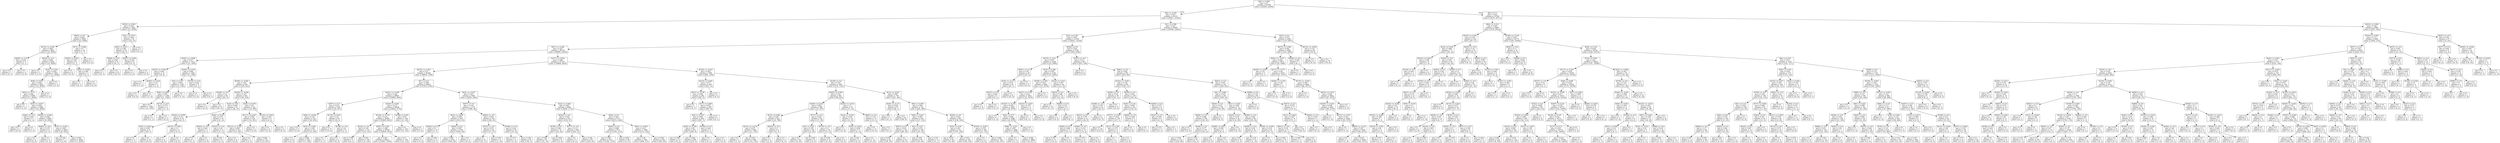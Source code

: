 digraph Tree {
node [shape=box] ;
0 [label="X[6] <= 0.099\ngini = 0.5\nsamples = 84796\nvalue = [42502, 42294]"] ;
1 [label="X[4] <= -0.194\ngini = 0.457\nsamples = 61010\nvalue = [39427, 21583]"] ;
0 -> 1 [labeldistance=2.5, labelangle=45, headlabel="True"] ;
2 [label="X[343] <= 0.003\ngini = 0.019\nsamples = 5005\nvalue = [47, 4958]"] ;
1 -> 2 ;
3 [label="X[955] <= 0.0\ngini = 0.009\nsamples = 4969\nvalue = [23, 4946]"] ;
2 -> 3 ;
4 [label="X[155] <= -0.097\ngini = 0.006\nsamples = 4955\nvalue = [16, 4939]"] ;
3 -> 4 ;
5 [label="X[665] <= -0.0\ngini = 0.444\nsamples = 3\nvalue = [2, 1]"] ;
4 -> 5 ;
6 [label="gini = 0.0\nsamples = 1\nvalue = [0, 1]"] ;
5 -> 6 ;
7 [label="gini = 0.0\nsamples = 2\nvalue = [2, 0]"] ;
5 -> 7 ;
8 [label="X[656] <= -0.0\ngini = 0.006\nsamples = 4952\nvalue = [14, 4938]"] ;
4 -> 8 ;
9 [label="gini = 0.0\nsamples = 1\nvalue = [1, 0]"] ;
8 -> 9 ;
10 [label="X[16] <= 0.532\ngini = 0.005\nsamples = 4951\nvalue = [13, 4938]"] ;
8 -> 10 ;
11 [label="X[49] <= 0.076\ngini = 0.005\nsamples = 4950\nvalue = [12, 4938]"] ;
10 -> 11 ;
12 [label="X[24] <= -0.171\ngini = 0.004\nsamples = 4949\nvalue = [11, 4938]"] ;
11 -> 12 ;
13 [label="gini = 0.0\nsamples = 1\nvalue = [1, 0]"] ;
12 -> 13 ;
14 [label="X[52] <= -0.647\ngini = 0.004\nsamples = 4948\nvalue = [10, 4938]"] ;
12 -> 14 ;
15 [label="X[461] <= 0.0\ngini = 0.444\nsamples = 3\nvalue = [1, 2]"] ;
14 -> 15 ;
16 [label="gini = 0.0\nsamples = 2\nvalue = [0, 2]"] ;
15 -> 16 ;
17 [label="gini = 0.0\nsamples = 1\nvalue = [1, 0]"] ;
15 -> 17 ;
18 [label="X[208] <= -0.046\ngini = 0.004\nsamples = 4945\nvalue = [9, 4936]"] ;
14 -> 18 ;
19 [label="X[662] <= -0.0\ngini = 0.278\nsamples = 6\nvalue = [1, 5]"] ;
18 -> 19 ;
20 [label="gini = 0.0\nsamples = 4\nvalue = [0, 4]"] ;
19 -> 20 ;
21 [label="gini = 0.5\nsamples = 2\nvalue = [1, 1]"] ;
19 -> 21 ;
22 [label="X[31] <= -0.052\ngini = 0.003\nsamples = 4939\nvalue = [8, 4931]"] ;
18 -> 22 ;
23 [label="gini = 0.245\nsamples = 7\nvalue = [1, 6]"] ;
22 -> 23 ;
24 [label="gini = 0.003\nsamples = 4932\nvalue = [7, 4925]"] ;
22 -> 24 ;
25 [label="gini = 0.0\nsamples = 1\nvalue = [1, 0]"] ;
11 -> 25 ;
26 [label="gini = 0.0\nsamples = 1\nvalue = [1, 0]"] ;
10 -> 26 ;
27 [label="X[73] <= -0.008\ngini = 0.5\nsamples = 14\nvalue = [7, 7]"] ;
3 -> 27 ;
28 [label="X[303] <= 0.003\ngini = 0.346\nsamples = 9\nvalue = [2, 7]"] ;
27 -> 28 ;
29 [label="gini = 0.0\nsamples = 6\nvalue = [0, 6]"] ;
28 -> 29 ;
30 [label="X[26] <= -0.004\ngini = 0.444\nsamples = 3\nvalue = [2, 1]"] ;
28 -> 30 ;
31 [label="gini = 0.0\nsamples = 1\nvalue = [0, 1]"] ;
30 -> 31 ;
32 [label="gini = 0.0\nsamples = 2\nvalue = [2, 0]"] ;
30 -> 32 ;
33 [label="gini = 0.0\nsamples = 5\nvalue = [5, 0]"] ;
27 -> 33 ;
34 [label="X[31] <= 0.015\ngini = 0.444\nsamples = 36\nvalue = [24, 12]"] ;
2 -> 34 ;
35 [label="X[45] <= 0.011\ngini = 0.285\nsamples = 29\nvalue = [24, 5]"] ;
34 -> 35 ;
36 [label="X[980] <= -0.0\ngini = 0.083\nsamples = 23\nvalue = [22, 1]"] ;
35 -> 36 ;
37 [label="gini = 0.0\nsamples = 1\nvalue = [0, 1]"] ;
36 -> 37 ;
38 [label="gini = 0.0\nsamples = 22\nvalue = [22, 0]"] ;
36 -> 38 ;
39 [label="X[287] <= 0.004\ngini = 0.444\nsamples = 6\nvalue = [2, 4]"] ;
35 -> 39 ;
40 [label="gini = 0.0\nsamples = 2\nvalue = [2, 0]"] ;
39 -> 40 ;
41 [label="gini = 0.0\nsamples = 4\nvalue = [0, 4]"] ;
39 -> 41 ;
42 [label="gini = 0.0\nsamples = 7\nvalue = [0, 7]"] ;
34 -> 42 ;
43 [label="X[1] <= 0.506\ngini = 0.417\nsamples = 56005\nvalue = [39380, 16625]"] ;
1 -> 43 ;
44 [label="X[12] <= 0.321\ngini = 0.363\nsamples = 51439\nvalue = [39201, 12238]"] ;
43 -> 44 ;
45 [label="X[27] <= -0.348\ngini = 0.327\nsamples = 48730\nvalue = [38696, 10034]"] ;
44 -> 45 ;
46 [label="X[381] <= -0.008\ngini = 0.017\nsamples = 1412\nvalue = [12, 1400]"] ;
45 -> 46 ;
47 [label="X[435] <= -0.004\ngini = 0.444\nsamples = 12\nvalue = [8, 4]"] ;
46 -> 47 ;
48 [label="gini = 0.0\nsamples = 7\nvalue = [7, 0]"] ;
47 -> 48 ;
49 [label="X[293] <= 0.018\ngini = 0.32\nsamples = 5\nvalue = [1, 4]"] ;
47 -> 49 ;
50 [label="gini = 0.0\nsamples = 4\nvalue = [0, 4]"] ;
49 -> 50 ;
51 [label="gini = 0.0\nsamples = 1\nvalue = [1, 0]"] ;
49 -> 51 ;
52 [label="X[293] <= 0.018\ngini = 0.006\nsamples = 1400\nvalue = [4, 1396]"] ;
46 -> 52 ;
53 [label="X[3] <= 0.357\ngini = 0.003\nsamples = 1397\nvalue = [2, 1395]"] ;
52 -> 53 ;
54 [label="X[96] <= 0.904\ngini = 0.001\nsamples = 1396\nvalue = [1, 1395]"] ;
53 -> 54 ;
55 [label="gini = 0.0\nsamples = 1392\nvalue = [0, 1392]"] ;
54 -> 55 ;
56 [label="X[714] <= 0.0\ngini = 0.375\nsamples = 4\nvalue = [1, 3]"] ;
54 -> 56 ;
57 [label="gini = 0.5\nsamples = 2\nvalue = [1, 1]"] ;
56 -> 57 ;
58 [label="gini = 0.0\nsamples = 2\nvalue = [0, 2]"] ;
56 -> 58 ;
59 [label="gini = 0.0\nsamples = 1\nvalue = [1, 0]"] ;
53 -> 59 ;
60 [label="X[736] <= -0.0\ngini = 0.444\nsamples = 3\nvalue = [2, 1]"] ;
52 -> 60 ;
61 [label="gini = 0.0\nsamples = 2\nvalue = [2, 0]"] ;
60 -> 61 ;
62 [label="gini = 0.0\nsamples = 1\nvalue = [0, 1]"] ;
60 -> 62 ;
63 [label="X[157] <= 0.004\ngini = 0.298\nsamples = 47318\nvalue = [38684, 8634]"] ;
45 -> 63 ;
64 [label="X[270] <= -0.001\ngini = 0.27\nsamples = 45326\nvalue = [38018, 7308]"] ;
63 -> 64 ;
65 [label="X[369] <= -0.004\ngini = 0.28\nsamples = 629\nvalue = [106, 523]"] ;
64 -> 65 ;
66 [label="X[448] <= -0.0\ngini = 0.14\nsamples = 66\nvalue = [61, 5]"] ;
65 -> 66 ;
67 [label="gini = 0.0\nsamples = 5\nvalue = [0, 5]"] ;
66 -> 67 ;
68 [label="gini = 0.0\nsamples = 61\nvalue = [61, 0]"] ;
66 -> 68 ;
69 [label="X[209] <= -0.028\ngini = 0.147\nsamples = 563\nvalue = [45, 518]"] ;
65 -> 69 ;
70 [label="X[33] <= 0.03\ngini = 0.464\nsamples = 41\nvalue = [26, 15]"] ;
69 -> 70 ;
71 [label="X[330] <= 0.009\ngini = 0.211\nsamples = 25\nvalue = [22, 3]"] ;
70 -> 71 ;
72 [label="X[35] <= 0.034\ngini = 0.091\nsamples = 21\nvalue = [20, 1]"] ;
71 -> 72 ;
73 [label="gini = 0.5\nsamples = 2\nvalue = [1, 1]"] ;
72 -> 73 ;
74 [label="gini = 0.0\nsamples = 19\nvalue = [19, 0]"] ;
72 -> 74 ;
75 [label="X[510] <= 0.001\ngini = 0.5\nsamples = 4\nvalue = [2, 2]"] ;
71 -> 75 ;
76 [label="gini = 0.0\nsamples = 2\nvalue = [2, 0]"] ;
75 -> 76 ;
77 [label="gini = 0.0\nsamples = 2\nvalue = [0, 2]"] ;
75 -> 77 ;
78 [label="X[45] <= 0.011\ngini = 0.375\nsamples = 16\nvalue = [4, 12]"] ;
70 -> 78 ;
79 [label="X[563] <= -0.0\ngini = 0.444\nsamples = 3\nvalue = [2, 1]"] ;
78 -> 79 ;
80 [label="gini = 0.0\nsamples = 1\nvalue = [0, 1]"] ;
79 -> 80 ;
81 [label="gini = 0.0\nsamples = 2\nvalue = [2, 0]"] ;
79 -> 81 ;
82 [label="X[535] <= -0.0\ngini = 0.26\nsamples = 13\nvalue = [2, 11]"] ;
78 -> 82 ;
83 [label="gini = 0.48\nsamples = 5\nvalue = [2, 3]"] ;
82 -> 83 ;
84 [label="gini = 0.0\nsamples = 8\nvalue = [0, 8]"] ;
82 -> 84 ;
85 [label="X[24] <= 0.078\ngini = 0.07\nsamples = 522\nvalue = [19, 503]"] ;
69 -> 85 ;
86 [label="X[117] <= 0.225\ngini = 0.056\nsamples = 516\nvalue = [15, 501]"] ;
85 -> 86 ;
87 [label="X[212] <= -0.323\ngini = 0.049\nsamples = 514\nvalue = [13, 501]"] ;
86 -> 87 ;
88 [label="gini = 0.0\nsamples = 1\nvalue = [1, 0]"] ;
87 -> 88 ;
89 [label="gini = 0.046\nsamples = 513\nvalue = [12, 501]"] ;
87 -> 89 ;
90 [label="gini = 0.0\nsamples = 2\nvalue = [2, 0]"] ;
86 -> 90 ;
91 [label="X[130] <= 0.003\ngini = 0.444\nsamples = 6\nvalue = [4, 2]"] ;
85 -> 91 ;
92 [label="gini = 0.0\nsamples = 4\nvalue = [4, 0]"] ;
91 -> 92 ;
93 [label="gini = 0.0\nsamples = 2\nvalue = [0, 2]"] ;
91 -> 93 ;
94 [label="X[7] <= 0.21\ngini = 0.258\nsamples = 44697\nvalue = [37912, 6785]"] ;
64 -> 94 ;
95 [label="X[201] <= -0.009\ngini = 0.224\nsamples = 38867\nvalue = [33884, 4983]"] ;
94 -> 95 ;
96 [label="X[707] <= 0.0\ngini = 0.232\nsamples = 239\nvalue = [32, 207]"] ;
95 -> 96 ;
97 [label="X[29] <= -0.028\ngini = 0.135\nsamples = 219\nvalue = [16, 203]"] ;
96 -> 97 ;
98 [label="gini = 0.0\nsamples = 4\nvalue = [4, 0]"] ;
97 -> 98 ;
99 [label="X[19] <= -0.061\ngini = 0.105\nsamples = 215\nvalue = [12, 203]"] ;
97 -> 99 ;
100 [label="gini = 0.5\nsamples = 10\nvalue = [5, 5]"] ;
99 -> 100 ;
101 [label="gini = 0.066\nsamples = 205\nvalue = [7, 198]"] ;
99 -> 101 ;
102 [label="X[176] <= 0.031\ngini = 0.32\nsamples = 20\nvalue = [16, 4]"] ;
96 -> 102 ;
103 [label="gini = 0.0\nsamples = 15\nvalue = [15, 0]"] ;
102 -> 103 ;
104 [label="X[748] <= -0.0\ngini = 0.32\nsamples = 5\nvalue = [1, 4]"] ;
102 -> 104 ;
105 [label="gini = 0.5\nsamples = 2\nvalue = [1, 1]"] ;
104 -> 105 ;
106 [label="gini = 0.0\nsamples = 3\nvalue = [0, 3]"] ;
104 -> 106 ;
107 [label="X[230] <= 0.081\ngini = 0.217\nsamples = 38628\nvalue = [33852, 4776]"] ;
95 -> 107 ;
108 [label="X[128] <= -0.174\ngini = 0.212\nsamples = 38482\nvalue = [33849, 4633]"] ;
107 -> 108 ;
109 [label="X[532] <= -0.0\ngini = 0.139\nsamples = 133\nvalue = [10, 123]"] ;
108 -> 109 ;
110 [label="gini = 0.198\nsamples = 9\nvalue = [8, 1]"] ;
109 -> 110 ;
111 [label="gini = 0.032\nsamples = 124\nvalue = [2, 122]"] ;
109 -> 111 ;
112 [label="X[587] <= 0.001\ngini = 0.208\nsamples = 38349\nvalue = [33839, 4510]"] ;
108 -> 112 ;
113 [label="gini = 0.203\nsamples = 38221\nvalue = [33827, 4394]"] ;
112 -> 113 ;
114 [label="gini = 0.17\nsamples = 128\nvalue = [12, 116]"] ;
112 -> 114 ;
115 [label="X[769] <= 0.001\ngini = 0.04\nsamples = 146\nvalue = [3, 143]"] ;
107 -> 115 ;
116 [label="gini = 0.0\nsamples = 143\nvalue = [0, 143]"] ;
115 -> 116 ;
117 [label="gini = 0.0\nsamples = 3\nvalue = [3, 0]"] ;
115 -> 117 ;
118 [label="X[25] <= -0.037\ngini = 0.427\nsamples = 5830\nvalue = [4028, 1802]"] ;
94 -> 118 ;
119 [label="X[977] <= 0.0\ngini = 0.142\nsamples = 1170\nvalue = [1080, 90]"] ;
118 -> 119 ;
120 [label="X[32] <= -0.458\ngini = 0.098\nsamples = 1067\nvalue = [1012, 55]"] ;
119 -> 120 ;
121 [label="X[246] <= 0.0\ngini = 0.5\nsamples = 14\nvalue = [7, 7]"] ;
120 -> 121 ;
122 [label="gini = 0.0\nsamples = 3\nvalue = [3, 0]"] ;
121 -> 122 ;
123 [label="gini = 0.463\nsamples = 11\nvalue = [4, 7]"] ;
121 -> 123 ;
124 [label="X[645] <= 0.0\ngini = 0.087\nsamples = 1053\nvalue = [1005, 48]"] ;
120 -> 124 ;
125 [label="gini = 0.084\nsamples = 1051\nvalue = [1005, 46]"] ;
124 -> 125 ;
126 [label="gini = 0.0\nsamples = 2\nvalue = [0, 2]"] ;
124 -> 126 ;
127 [label="X[602] <= -0.0\ngini = 0.449\nsamples = 103\nvalue = [68, 35]"] ;
119 -> 127 ;
128 [label="X[735] <= -0.0\ngini = 0.474\nsamples = 44\nvalue = [17, 27]"] ;
127 -> 128 ;
129 [label="gini = 0.5\nsamples = 33\nvalue = [16, 17]"] ;
128 -> 129 ;
130 [label="gini = 0.165\nsamples = 11\nvalue = [1, 10]"] ;
128 -> 130 ;
131 [label="X[798] <= -0.0\ngini = 0.234\nsamples = 59\nvalue = [51, 8]"] ;
127 -> 131 ;
132 [label="gini = 0.375\nsamples = 4\nvalue = [1, 3]"] ;
131 -> 132 ;
133 [label="gini = 0.165\nsamples = 55\nvalue = [50, 5]"] ;
131 -> 133 ;
134 [label="X[22] <= -0.062\ngini = 0.465\nsamples = 4660\nvalue = [2948, 1712]"] ;
118 -> 134 ;
135 [label="X[343] <= -0.0\ngini = 0.164\nsamples = 523\nvalue = [476, 47]"] ;
134 -> 135 ;
136 [label="X[709] <= 0.0\ngini = 0.394\nsamples = 74\nvalue = [54, 20]"] ;
135 -> 136 ;
137 [label="gini = 0.338\nsamples = 65\nvalue = [51, 14]"] ;
136 -> 137 ;
138 [label="gini = 0.444\nsamples = 9\nvalue = [3, 6]"] ;
136 -> 138 ;
139 [label="X[777] <= -0.0\ngini = 0.113\nsamples = 449\nvalue = [422, 27]"] ;
135 -> 139 ;
140 [label="gini = 0.0\nsamples = 2\nvalue = [0, 2]"] ;
139 -> 140 ;
141 [label="gini = 0.106\nsamples = 447\nvalue = [422, 25]"] ;
139 -> 141 ;
142 [label="X[44] <= 0.0\ngini = 0.481\nsamples = 4137\nvalue = [2472, 1665]"] ;
134 -> 142 ;
143 [label="X[593] <= 0.0\ngini = 0.498\nsamples = 2571\nvalue = [1359, 1212]"] ;
142 -> 143 ;
144 [label="gini = 0.497\nsamples = 2511\nvalue = [1356, 1155]"] ;
143 -> 144 ;
145 [label="gini = 0.095\nsamples = 60\nvalue = [3, 57]"] ;
143 -> 145 ;
146 [label="X[63] <= -0.009\ngini = 0.411\nsamples = 1566\nvalue = [1113, 453]"] ;
142 -> 146 ;
147 [label="gini = 0.46\nsamples = 1041\nvalue = [668, 373]"] ;
146 -> 147 ;
148 [label="gini = 0.258\nsamples = 525\nvalue = [445, 80]"] ;
146 -> 148 ;
149 [label="X[163] <= -0.016\ngini = 0.445\nsamples = 1992\nvalue = [666, 1326]"] ;
63 -> 149 ;
150 [label="X[123] <= 0.044\ngini = 0.077\nsamples = 299\nvalue = [287, 12]"] ;
149 -> 150 ;
151 [label="X[35] <= -0.138\ngini = 0.059\nsamples = 296\nvalue = [287, 9]"] ;
150 -> 151 ;
152 [label="gini = 0.0\nsamples = 1\nvalue = [0, 1]"] ;
151 -> 152 ;
153 [label="X[17] <= 0.389\ngini = 0.053\nsamples = 295\nvalue = [287, 8]"] ;
151 -> 153 ;
154 [label="X[6] <= -0.033\ngini = 0.046\nsamples = 294\nvalue = [287, 7]"] ;
153 -> 154 ;
155 [label="X[20] <= -0.509\ngini = 0.04\nsamples = 291\nvalue = [285, 6]"] ;
154 -> 155 ;
156 [label="gini = 0.298\nsamples = 11\nvalue = [9, 2]"] ;
155 -> 156 ;
157 [label="gini = 0.028\nsamples = 280\nvalue = [276, 4]"] ;
155 -> 157 ;
158 [label="X[799] <= 0.0\ngini = 0.444\nsamples = 3\nvalue = [2, 1]"] ;
154 -> 158 ;
159 [label="gini = 0.0\nsamples = 1\nvalue = [0, 1]"] ;
158 -> 159 ;
160 [label="gini = 0.0\nsamples = 2\nvalue = [2, 0]"] ;
158 -> 160 ;
161 [label="gini = 0.0\nsamples = 1\nvalue = [0, 1]"] ;
153 -> 161 ;
162 [label="gini = 0.0\nsamples = 3\nvalue = [0, 3]"] ;
150 -> 162 ;
163 [label="X[158] <= 0.0\ngini = 0.347\nsamples = 1693\nvalue = [379, 1314]"] ;
149 -> 163 ;
164 [label="X[402] <= 0.005\ngini = 0.101\nsamples = 901\nvalue = [48, 853]"] ;
163 -> 164 ;
165 [label="X[294] <= 0.016\ngini = 0.069\nsamples = 868\nvalue = [31, 837]"] ;
164 -> 165 ;
166 [label="X[73] <= 0.084\ngini = 0.034\nsamples = 812\nvalue = [14, 798]"] ;
165 -> 166 ;
167 [label="X[151] <= -0.274\ngini = 0.027\nsamples = 806\nvalue = [11, 795]"] ;
166 -> 167 ;
168 [label="gini = 0.0\nsamples = 1\nvalue = [1, 0]"] ;
167 -> 168 ;
169 [label="gini = 0.025\nsamples = 805\nvalue = [10, 795]"] ;
167 -> 169 ;
170 [label="X[616] <= -0.0\ngini = 0.5\nsamples = 6\nvalue = [3, 3]"] ;
166 -> 170 ;
171 [label="gini = 0.0\nsamples = 3\nvalue = [3, 0]"] ;
170 -> 171 ;
172 [label="gini = 0.0\nsamples = 3\nvalue = [0, 3]"] ;
170 -> 172 ;
173 [label="X[771] <= -0.0\ngini = 0.423\nsamples = 56\nvalue = [17, 39]"] ;
165 -> 173 ;
174 [label="X[7] <= 0.221\ngini = 0.142\nsamples = 26\nvalue = [2, 24]"] ;
173 -> 174 ;
175 [label="gini = 0.0\nsamples = 20\nvalue = [0, 20]"] ;
174 -> 175 ;
176 [label="gini = 0.444\nsamples = 6\nvalue = [2, 4]"] ;
174 -> 176 ;
177 [label="X[710] <= -0.0\ngini = 0.5\nsamples = 30\nvalue = [15, 15]"] ;
173 -> 177 ;
178 [label="gini = 0.408\nsamples = 21\nvalue = [6, 15]"] ;
177 -> 178 ;
179 [label="gini = 0.0\nsamples = 9\nvalue = [9, 0]"] ;
177 -> 179 ;
180 [label="X[242] <= -0.021\ngini = 0.5\nsamples = 33\nvalue = [17, 16]"] ;
164 -> 180 ;
181 [label="X[10] <= -0.022\ngini = 0.332\nsamples = 19\nvalue = [4, 15]"] ;
180 -> 181 ;
182 [label="gini = 0.0\nsamples = 2\nvalue = [2, 0]"] ;
181 -> 182 ;
183 [label="X[16] <= 0.052\ngini = 0.208\nsamples = 17\nvalue = [2, 15]"] ;
181 -> 183 ;
184 [label="gini = 0.48\nsamples = 5\nvalue = [2, 3]"] ;
183 -> 184 ;
185 [label="gini = 0.0\nsamples = 12\nvalue = [0, 12]"] ;
183 -> 185 ;
186 [label="X[987] <= 0.0\ngini = 0.133\nsamples = 14\nvalue = [13, 1]"] ;
180 -> 186 ;
187 [label="gini = 0.0\nsamples = 13\nvalue = [13, 0]"] ;
186 -> 187 ;
188 [label="gini = 0.0\nsamples = 1\nvalue = [0, 1]"] ;
186 -> 188 ;
189 [label="X[13] <= -0.047\ngini = 0.487\nsamples = 792\nvalue = [331, 461]"] ;
163 -> 189 ;
190 [label="X[30] <= -0.115\ngini = 0.029\nsamples = 67\nvalue = [66, 1]"] ;
189 -> 190 ;
191 [label="gini = 0.0\nsamples = 1\nvalue = [0, 1]"] ;
190 -> 191 ;
192 [label="gini = 0.0\nsamples = 66\nvalue = [66, 0]"] ;
190 -> 192 ;
193 [label="X[9] <= -0.009\ngini = 0.464\nsamples = 725\nvalue = [265, 460]"] ;
189 -> 193 ;
194 [label="X[36] <= 0.021\ngini = 0.493\nsamples = 228\nvalue = [127, 101]"] ;
193 -> 194 ;
195 [label="X[597] <= 0.0\ngini = 0.416\nsamples = 122\nvalue = [86, 36]"] ;
194 -> 195 ;
196 [label="gini = 0.476\nsamples = 92\nvalue = [56, 36]"] ;
195 -> 196 ;
197 [label="gini = 0.0\nsamples = 30\nvalue = [30, 0]"] ;
195 -> 197 ;
198 [label="X[2] <= -0.07\ngini = 0.474\nsamples = 106\nvalue = [41, 65]"] ;
194 -> 198 ;
199 [label="gini = 0.435\nsamples = 94\nvalue = [30, 64]"] ;
198 -> 199 ;
200 [label="gini = 0.153\nsamples = 12\nvalue = [11, 1]"] ;
198 -> 200 ;
201 [label="X[450] <= 0.0\ngini = 0.401\nsamples = 497\nvalue = [138, 359]"] ;
193 -> 201 ;
202 [label="X[14] <= -0.04\ngini = 0.451\nsamples = 311\nvalue = [107, 204]"] ;
201 -> 202 ;
203 [label="gini = 0.259\nsamples = 59\nvalue = [9, 50]"] ;
202 -> 203 ;
204 [label="gini = 0.475\nsamples = 252\nvalue = [98, 154]"] ;
202 -> 204 ;
205 [label="X[195] <= -0.007\ngini = 0.278\nsamples = 186\nvalue = [31, 155]"] ;
201 -> 205 ;
206 [label="gini = 0.0\nsamples = 2\nvalue = [2, 0]"] ;
205 -> 206 ;
207 [label="gini = 0.266\nsamples = 184\nvalue = [29, 155]"] ;
205 -> 207 ;
208 [label="X[956] <= 0.0\ngini = 0.303\nsamples = 2709\nvalue = [505, 2204]"] ;
44 -> 208 ;
209 [label="X[375] <= -0.01\ngini = 0.047\nsamples = 2148\nvalue = [52, 2096]"] ;
208 -> 209 ;
210 [label="X[591] <= 0.0\ngini = 0.191\nsamples = 28\nvalue = [25, 3]"] ;
209 -> 210 ;
211 [label="X[18] <= -0.113\ngini = 0.074\nsamples = 26\nvalue = [25, 1]"] ;
210 -> 211 ;
212 [label="X[437] <= 0.0\ngini = 0.444\nsamples = 3\nvalue = [2, 1]"] ;
211 -> 212 ;
213 [label="gini = 0.0\nsamples = 2\nvalue = [2, 0]"] ;
212 -> 213 ;
214 [label="gini = 0.0\nsamples = 1\nvalue = [0, 1]"] ;
212 -> 214 ;
215 [label="gini = 0.0\nsamples = 23\nvalue = [23, 0]"] ;
211 -> 215 ;
216 [label="gini = 0.0\nsamples = 2\nvalue = [0, 2]"] ;
210 -> 216 ;
217 [label="X[18] <= 0.484\ngini = 0.025\nsamples = 2120\nvalue = [27, 2093]"] ;
209 -> 217 ;
218 [label="X[258] <= 0.024\ngini = 0.014\nsamples = 2094\nvalue = [15, 2079]"] ;
217 -> 218 ;
219 [label="X[457] <= 0.129\ngini = 0.011\nsamples = 2091\nvalue = [12, 2079]"] ;
218 -> 219 ;
220 [label="X[120] <= -0.156\ngini = 0.009\nsamples = 2087\nvalue = [9, 2078]"] ;
219 -> 220 ;
221 [label="gini = 0.0\nsamples = 1\nvalue = [1, 0]"] ;
220 -> 221 ;
222 [label="X[52] <= 0.75\ngini = 0.008\nsamples = 2086\nvalue = [8, 2078]"] ;
220 -> 222 ;
223 [label="X[68] <= -0.471\ngini = 0.007\nsamples = 2085\nvalue = [7, 2078]"] ;
222 -> 223 ;
224 [label="gini = 0.5\nsamples = 2\nvalue = [1, 1]"] ;
223 -> 224 ;
225 [label="gini = 0.006\nsamples = 2083\nvalue = [6, 2077]"] ;
223 -> 225 ;
226 [label="gini = 0.0\nsamples = 1\nvalue = [1, 0]"] ;
222 -> 226 ;
227 [label="X[313] <= 0.027\ngini = 0.375\nsamples = 4\nvalue = [3, 1]"] ;
219 -> 227 ;
228 [label="gini = 0.0\nsamples = 1\nvalue = [0, 1]"] ;
227 -> 228 ;
229 [label="gini = 0.0\nsamples = 3\nvalue = [3, 0]"] ;
227 -> 229 ;
230 [label="gini = 0.0\nsamples = 3\nvalue = [3, 0]"] ;
218 -> 230 ;
231 [label="X[141] <= 0.011\ngini = 0.497\nsamples = 26\nvalue = [12, 14]"] ;
217 -> 231 ;
232 [label="X[623] <= 0.0\ngini = 0.346\nsamples = 18\nvalue = [4, 14]"] ;
231 -> 232 ;
233 [label="gini = 0.0\nsamples = 13\nvalue = [0, 13]"] ;
232 -> 233 ;
234 [label="X[689] <= 0.0\ngini = 0.32\nsamples = 5\nvalue = [4, 1]"] ;
232 -> 234 ;
235 [label="gini = 0.0\nsamples = 4\nvalue = [4, 0]"] ;
234 -> 235 ;
236 [label="gini = 0.0\nsamples = 1\nvalue = [0, 1]"] ;
234 -> 236 ;
237 [label="gini = 0.0\nsamples = 8\nvalue = [8, 0]"] ;
231 -> 237 ;
238 [label="X[701] <= -0.0\ngini = 0.311\nsamples = 561\nvalue = [453, 108]"] ;
208 -> 238 ;
239 [label="gini = 0.0\nsamples = 9\nvalue = [0, 9]"] ;
238 -> 239 ;
240 [label="X[961] <= 0.0\ngini = 0.294\nsamples = 552\nvalue = [453, 99]"] ;
238 -> 240 ;
241 [label="X[152] <= -0.001\ngini = 0.136\nsamples = 205\nvalue = [190, 15]"] ;
240 -> 241 ;
242 [label="X[456] <= 0.0\ngini = 0.316\nsamples = 56\nvalue = [45, 11]"] ;
241 -> 242 ;
243 [label="X[386] <= -0.0\ngini = 0.278\nsamples = 54\nvalue = [45, 9]"] ;
242 -> 243 ;
244 [label="X[472] <= 0.0\ngini = 0.397\nsamples = 33\nvalue = [24, 9]"] ;
243 -> 244 ;
245 [label="X[495] <= 0.0\ngini = 0.484\nsamples = 17\nvalue = [10, 7]"] ;
244 -> 245 ;
246 [label="gini = 0.355\nsamples = 13\nvalue = [10, 3]"] ;
245 -> 246 ;
247 [label="gini = 0.0\nsamples = 4\nvalue = [0, 4]"] ;
245 -> 247 ;
248 [label="X[369] <= -0.0\ngini = 0.219\nsamples = 16\nvalue = [14, 2]"] ;
244 -> 248 ;
249 [label="gini = 0.375\nsamples = 8\nvalue = [6, 2]"] ;
248 -> 249 ;
250 [label="gini = 0.0\nsamples = 8\nvalue = [8, 0]"] ;
248 -> 250 ;
251 [label="gini = 0.0\nsamples = 21\nvalue = [21, 0]"] ;
243 -> 251 ;
252 [label="gini = 0.0\nsamples = 2\nvalue = [0, 2]"] ;
242 -> 252 ;
253 [label="X[639] <= 0.0\ngini = 0.052\nsamples = 149\nvalue = [145, 4]"] ;
241 -> 253 ;
254 [label="X[29] <= 0.141\ngini = 0.028\nsamples = 141\nvalue = [139, 2]"] ;
253 -> 254 ;
255 [label="X[727] <= 0.001\ngini = 0.014\nsamples = 138\nvalue = [137, 1]"] ;
254 -> 255 ;
256 [label="gini = 0.0\nsamples = 134\nvalue = [134, 0]"] ;
255 -> 256 ;
257 [label="X[12] <= 0.749\ngini = 0.375\nsamples = 4\nvalue = [3, 1]"] ;
255 -> 257 ;
258 [label="gini = 0.5\nsamples = 2\nvalue = [1, 1]"] ;
257 -> 258 ;
259 [label="gini = 0.0\nsamples = 2\nvalue = [2, 0]"] ;
257 -> 259 ;
260 [label="X[664] <= 0.0\ngini = 0.444\nsamples = 3\nvalue = [2, 1]"] ;
254 -> 260 ;
261 [label="gini = 0.0\nsamples = 2\nvalue = [2, 0]"] ;
260 -> 261 ;
262 [label="gini = 0.0\nsamples = 1\nvalue = [0, 1]"] ;
260 -> 262 ;
263 [label="X[268] <= 0.0\ngini = 0.375\nsamples = 8\nvalue = [6, 2]"] ;
253 -> 263 ;
264 [label="X[531] <= 0.0\ngini = 0.444\nsamples = 6\nvalue = [4, 2]"] ;
263 -> 264 ;
265 [label="gini = 0.375\nsamples = 4\nvalue = [3, 1]"] ;
264 -> 265 ;
266 [label="gini = 0.5\nsamples = 2\nvalue = [1, 1]"] ;
264 -> 266 ;
267 [label="gini = 0.0\nsamples = 2\nvalue = [2, 0]"] ;
263 -> 267 ;
268 [label="X[812] <= 0.0\ngini = 0.367\nsamples = 347\nvalue = [263, 84]"] ;
240 -> 268 ;
269 [label="X[0] <= -0.865\ngini = 0.414\nsamples = 267\nvalue = [189, 78]"] ;
268 -> 269 ;
270 [label="X[504] <= 0.0\ngini = 0.315\nsamples = 194\nvalue = [156, 38]"] ;
269 -> 270 ;
271 [label="X[638] <= -0.0\ngini = 0.288\nsamples = 189\nvalue = [156, 33]"] ;
270 -> 271 ;
272 [label="gini = 0.0\nsamples = 2\nvalue = [0, 2]"] ;
271 -> 272 ;
273 [label="X[188] <= -0.0\ngini = 0.277\nsamples = 187\nvalue = [156, 31]"] ;
271 -> 273 ;
274 [label="gini = 0.334\nsamples = 132\nvalue = [104, 28]"] ;
273 -> 274 ;
275 [label="gini = 0.103\nsamples = 55\nvalue = [52, 3]"] ;
273 -> 275 ;
276 [label="gini = 0.0\nsamples = 5\nvalue = [0, 5]"] ;
270 -> 276 ;
277 [label="X[0] <= -0.185\ngini = 0.495\nsamples = 73\nvalue = [33, 40]"] ;
269 -> 277 ;
278 [label="X[240] <= 0.0\ngini = 0.278\nsamples = 24\nvalue = [4, 20]"] ;
277 -> 278 ;
279 [label="X[298] <= 0.001\ngini = 0.494\nsamples = 9\nvalue = [4, 5]"] ;
278 -> 279 ;
280 [label="gini = 0.0\nsamples = 4\nvalue = [0, 4]"] ;
279 -> 280 ;
281 [label="gini = 0.32\nsamples = 5\nvalue = [4, 1]"] ;
279 -> 281 ;
282 [label="gini = 0.0\nsamples = 15\nvalue = [0, 15]"] ;
278 -> 282 ;
283 [label="X[280] <= -0.0\ngini = 0.483\nsamples = 49\nvalue = [29, 20]"] ;
277 -> 283 ;
284 [label="X[408] <= -0.0\ngini = 0.435\nsamples = 25\nvalue = [8, 17]"] ;
283 -> 284 ;
285 [label="gini = 0.42\nsamples = 10\nvalue = [7, 3]"] ;
284 -> 285 ;
286 [label="gini = 0.124\nsamples = 15\nvalue = [1, 14]"] ;
284 -> 286 ;
287 [label="X[184] <= -0.005\ngini = 0.219\nsamples = 24\nvalue = [21, 3]"] ;
283 -> 287 ;
288 [label="gini = 0.0\nsamples = 2\nvalue = [0, 2]"] ;
287 -> 288 ;
289 [label="gini = 0.087\nsamples = 22\nvalue = [21, 1]"] ;
287 -> 289 ;
290 [label="X[968] <= 0.0\ngini = 0.139\nsamples = 80\nvalue = [74, 6]"] ;
268 -> 290 ;
291 [label="gini = 0.0\nsamples = 3\nvalue = [0, 3]"] ;
290 -> 291 ;
292 [label="X[673] <= 0.0\ngini = 0.075\nsamples = 77\nvalue = [74, 3]"] ;
290 -> 292 ;
293 [label="X[12] <= 0.829\ngini = 0.027\nsamples = 74\nvalue = [73, 1]"] ;
292 -> 293 ;
294 [label="X[813] <= -0.0\ngini = 0.165\nsamples = 11\nvalue = [10, 1]"] ;
293 -> 294 ;
295 [label="gini = 0.444\nsamples = 3\nvalue = [2, 1]"] ;
294 -> 295 ;
296 [label="gini = 0.0\nsamples = 8\nvalue = [8, 0]"] ;
294 -> 296 ;
297 [label="gini = 0.0\nsamples = 63\nvalue = [63, 0]"] ;
293 -> 297 ;
298 [label="X[293] <= 0.0\ngini = 0.444\nsamples = 3\nvalue = [1, 2]"] ;
292 -> 298 ;
299 [label="gini = 0.0\nsamples = 2\nvalue = [0, 2]"] ;
298 -> 299 ;
300 [label="gini = 0.0\nsamples = 1\nvalue = [1, 0]"] ;
298 -> 300 ;
301 [label="X[15] <= 0.2\ngini = 0.075\nsamples = 4566\nvalue = [179, 4387]"] ;
43 -> 301 ;
302 [label="X[672] <= 0.009\ngini = 0.044\nsamples = 4482\nvalue = [101, 4381]"] ;
301 -> 302 ;
303 [label="X[821] <= -0.037\ngini = 0.042\nsamples = 4475\nvalue = [95, 4380]"] ;
302 -> 303 ;
304 [label="X[436] <= -0.007\ngini = 0.32\nsamples = 5\nvalue = [4, 1]"] ;
303 -> 304 ;
305 [label="gini = 0.0\nsamples = 4\nvalue = [4, 0]"] ;
304 -> 305 ;
306 [label="gini = 0.0\nsamples = 1\nvalue = [0, 1]"] ;
304 -> 306 ;
307 [label="X[117] <= -0.377\ngini = 0.04\nsamples = 4470\nvalue = [91, 4379]"] ;
303 -> 307 ;
308 [label="X[260] <= -0.139\ngini = 0.49\nsamples = 7\nvalue = [3, 4]"] ;
307 -> 308 ;
309 [label="gini = 0.0\nsamples = 4\nvalue = [0, 4]"] ;
308 -> 309 ;
310 [label="gini = 0.0\nsamples = 3\nvalue = [3, 0]"] ;
308 -> 310 ;
311 [label="X[175] <= -0.034\ngini = 0.039\nsamples = 4463\nvalue = [88, 4375]"] ;
307 -> 311 ;
312 [label="gini = 0.0\nsamples = 1\nvalue = [1, 0]"] ;
311 -> 312 ;
313 [label="X[833] <= 0.378\ngini = 0.038\nsamples = 4462\nvalue = [87, 4375]"] ;
311 -> 313 ;
314 [label="X[229] <= -0.453\ngini = 0.038\nsamples = 4461\nvalue = [86, 4375]"] ;
313 -> 314 ;
315 [label="gini = 0.0\nsamples = 1\nvalue = [1, 0]"] ;
314 -> 315 ;
316 [label="X[473] <= -0.337\ngini = 0.037\nsamples = 4460\nvalue = [85, 4375]"] ;
314 -> 316 ;
317 [label="gini = 0.0\nsamples = 1\nvalue = [1, 0]"] ;
316 -> 317 ;
318 [label="X[895] <= -0.118\ngini = 0.037\nsamples = 4459\nvalue = [84, 4375]"] ;
316 -> 318 ;
319 [label="gini = 0.0\nsamples = 1\nvalue = [1, 0]"] ;
318 -> 319 ;
320 [label="gini = 0.037\nsamples = 4458\nvalue = [83, 4375]"] ;
318 -> 320 ;
321 [label="gini = 0.0\nsamples = 1\nvalue = [1, 0]"] ;
313 -> 321 ;
322 [label="X[638] <= -0.0\ngini = 0.245\nsamples = 7\nvalue = [6, 1]"] ;
302 -> 322 ;
323 [label="gini = 0.0\nsamples = 1\nvalue = [0, 1]"] ;
322 -> 323 ;
324 [label="gini = 0.0\nsamples = 6\nvalue = [6, 0]"] ;
322 -> 324 ;
325 [label="X[314] <= -0.004\ngini = 0.133\nsamples = 84\nvalue = [78, 6]"] ;
301 -> 325 ;
326 [label="gini = 0.0\nsamples = 6\nvalue = [0, 6]"] ;
325 -> 326 ;
327 [label="gini = 0.0\nsamples = 78\nvalue = [78, 0]"] ;
325 -> 327 ;
328 [label="X[4] <= 0.3\ngini = 0.225\nsamples = 23786\nvalue = [3075, 20711]"] ;
0 -> 328 [labeldistance=2.5, labelangle=-45, headlabel="False"] ;
329 [label="X[64] <= -0.312\ngini = 0.045\nsamples = 20897\nvalue = [478, 20419]"] ;
328 -> 329 ;
330 [label="X[225] <= -0.001\ngini = 0.419\nsamples = 124\nvalue = [87, 37]"] ;
329 -> 330 ;
331 [label="X[16] <= 0.034\ngini = 0.486\nsamples = 77\nvalue = [45, 32]"] ;
330 -> 331 ;
332 [label="X[234] <= 0.004\ngini = 0.198\nsamples = 9\nvalue = [1, 8]"] ;
331 -> 332 ;
333 [label="X[726] <= -0.0\ngini = 0.444\nsamples = 3\nvalue = [1, 2]"] ;
332 -> 333 ;
334 [label="gini = 0.0\nsamples = 1\nvalue = [0, 1]"] ;
333 -> 334 ;
335 [label="gini = 0.5\nsamples = 2\nvalue = [1, 1]"] ;
333 -> 335 ;
336 [label="gini = 0.0\nsamples = 6\nvalue = [0, 6]"] ;
332 -> 336 ;
337 [label="X[543] <= -0.0\ngini = 0.457\nsamples = 68\nvalue = [44, 24]"] ;
331 -> 337 ;
338 [label="X[565] <= 0.0\ngini = 0.252\nsamples = 27\nvalue = [23, 4]"] ;
337 -> 338 ;
339 [label="X[764] <= -0.0\ngini = 0.426\nsamples = 13\nvalue = [9, 4]"] ;
338 -> 339 ;
340 [label="X[407] <= -0.0\ngini = 0.375\nsamples = 12\nvalue = [9, 3]"] ;
339 -> 340 ;
341 [label="X[252] <= -0.002\ngini = 0.32\nsamples = 10\nvalue = [8, 2]"] ;
340 -> 341 ;
342 [label="X[232] <= -0.001\ngini = 0.408\nsamples = 7\nvalue = [5, 2]"] ;
341 -> 342 ;
343 [label="X[233] <= -0.001\ngini = 0.48\nsamples = 5\nvalue = [3, 2]"] ;
342 -> 343 ;
344 [label="gini = 0.375\nsamples = 4\nvalue = [3, 1]"] ;
343 -> 344 ;
345 [label="gini = 0.0\nsamples = 1\nvalue = [0, 1]"] ;
343 -> 345 ;
346 [label="gini = 0.0\nsamples = 2\nvalue = [2, 0]"] ;
342 -> 346 ;
347 [label="gini = 0.0\nsamples = 3\nvalue = [3, 0]"] ;
341 -> 347 ;
348 [label="X[95] <= 0.016\ngini = 0.5\nsamples = 2\nvalue = [1, 1]"] ;
340 -> 348 ;
349 [label="gini = 0.0\nsamples = 1\nvalue = [0, 1]"] ;
348 -> 349 ;
350 [label="gini = 0.0\nsamples = 1\nvalue = [1, 0]"] ;
348 -> 350 ;
351 [label="gini = 0.0\nsamples = 1\nvalue = [0, 1]"] ;
339 -> 351 ;
352 [label="gini = 0.0\nsamples = 14\nvalue = [14, 0]"] ;
338 -> 352 ;
353 [label="X[299] <= 0.0\ngini = 0.5\nsamples = 41\nvalue = [21, 20]"] ;
337 -> 353 ;
354 [label="gini = 0.0\nsamples = 6\nvalue = [0, 6]"] ;
353 -> 354 ;
355 [label="X[394] <= -0.0\ngini = 0.48\nsamples = 35\nvalue = [21, 14]"] ;
353 -> 355 ;
356 [label="X[242] <= -0.001\ngini = 0.495\nsamples = 31\nvalue = [17, 14]"] ;
355 -> 356 ;
357 [label="gini = 0.0\nsamples = 3\nvalue = [0, 3]"] ;
356 -> 357 ;
358 [label="X[172] <= 0.024\ngini = 0.477\nsamples = 28\nvalue = [17, 11]"] ;
356 -> 358 ;
359 [label="X[458] <= -0.0\ngini = 0.497\nsamples = 13\nvalue = [6, 7]"] ;
358 -> 359 ;
360 [label="gini = 0.0\nsamples = 2\nvalue = [2, 0]"] ;
359 -> 360 ;
361 [label="X[235] <= 0.0\ngini = 0.463\nsamples = 11\nvalue = [4, 7]"] ;
359 -> 361 ;
362 [label="gini = 0.0\nsamples = 2\nvalue = [0, 2]"] ;
361 -> 362 ;
363 [label="gini = 0.494\nsamples = 9\nvalue = [4, 5]"] ;
361 -> 363 ;
364 [label="X[301] <= 0.0\ngini = 0.391\nsamples = 15\nvalue = [11, 4]"] ;
358 -> 364 ;
365 [label="X[454] <= -0.0\ngini = 0.5\nsamples = 6\nvalue = [3, 3]"] ;
364 -> 365 ;
366 [label="gini = 0.0\nsamples = 2\nvalue = [0, 2]"] ;
365 -> 366 ;
367 [label="gini = 0.375\nsamples = 4\nvalue = [3, 1]"] ;
365 -> 367 ;
368 [label="X[67] <= -0.157\ngini = 0.198\nsamples = 9\nvalue = [8, 1]"] ;
364 -> 368 ;
369 [label="gini = 0.0\nsamples = 6\nvalue = [6, 0]"] ;
368 -> 369 ;
370 [label="gini = 0.444\nsamples = 3\nvalue = [2, 1]"] ;
368 -> 370 ;
371 [label="gini = 0.0\nsamples = 4\nvalue = [4, 0]"] ;
355 -> 371 ;
372 [label="X[445] <= -0.0\ngini = 0.19\nsamples = 47\nvalue = [42, 5]"] ;
330 -> 372 ;
373 [label="gini = 0.0\nsamples = 3\nvalue = [0, 3]"] ;
372 -> 373 ;
374 [label="X[683] <= 0.0\ngini = 0.087\nsamples = 44\nvalue = [42, 2]"] ;
372 -> 374 ;
375 [label="gini = 0.0\nsamples = 38\nvalue = [38, 0]"] ;
374 -> 375 ;
376 [label="X[153] <= 0.001\ngini = 0.444\nsamples = 6\nvalue = [4, 2]"] ;
374 -> 376 ;
377 [label="gini = 0.0\nsamples = 3\nvalue = [3, 0]"] ;
376 -> 377 ;
378 [label="X[181] <= -0.001\ngini = 0.444\nsamples = 3\nvalue = [1, 2]"] ;
376 -> 378 ;
379 [label="gini = 0.5\nsamples = 2\nvalue = [1, 1]"] ;
378 -> 379 ;
380 [label="gini = 0.0\nsamples = 1\nvalue = [0, 1]"] ;
378 -> 380 ;
381 [label="X[190] <= -0.104\ngini = 0.037\nsamples = 20773\nvalue = [391, 20382]"] ;
329 -> 381 ;
382 [label="X[663] <= -0.0\ngini = 0.17\nsamples = 32\nvalue = [29, 3]"] ;
381 -> 382 ;
383 [label="gini = 0.0\nsamples = 2\nvalue = [0, 2]"] ;
382 -> 383 ;
384 [label="X[580] <= 0.0\ngini = 0.064\nsamples = 30\nvalue = [29, 1]"] ;
382 -> 384 ;
385 [label="gini = 0.0\nsamples = 1\nvalue = [0, 1]"] ;
384 -> 385 ;
386 [label="gini = 0.0\nsamples = 29\nvalue = [29, 0]"] ;
384 -> 386 ;
387 [label="X[58] <= 0.122\ngini = 0.034\nsamples = 20741\nvalue = [362, 20379]"] ;
381 -> 387 ;
388 [label="X[10] <= 0.094\ngini = 0.02\nsamples = 19405\nvalue = [197, 19208]"] ;
387 -> 388 ;
389 [label="X[113] <= -0.287\ngini = 0.018\nsamples = 19329\nvalue = [179, 19150]"] ;
388 -> 389 ;
390 [label="X[473] <= -0.0\ngini = 0.32\nsamples = 5\nvalue = [4, 1]"] ;
389 -> 390 ;
391 [label="gini = 0.0\nsamples = 4\nvalue = [4, 0]"] ;
390 -> 391 ;
392 [label="gini = 0.0\nsamples = 1\nvalue = [0, 1]"] ;
390 -> 392 ;
393 [label="X[40] <= 0.685\ngini = 0.018\nsamples = 19324\nvalue = [175, 19149]"] ;
389 -> 393 ;
394 [label="X[133] <= -0.056\ngini = 0.017\nsamples = 19313\nvalue = [170, 19143]"] ;
393 -> 394 ;
395 [label="X[722] <= 0.0\ngini = 0.098\nsamples = 541\nvalue = [28, 513]"] ;
394 -> 395 ;
396 [label="X[100] <= 0.054\ngini = 0.092\nsamples = 539\nvalue = [26, 513]"] ;
395 -> 396 ;
397 [label="X[192] <= 0.01\ngini = 0.082\nsamples = 534\nvalue = [23, 511]"] ;
396 -> 397 ;
398 [label="gini = 0.038\nsamples = 412\nvalue = [8, 404]"] ;
397 -> 398 ;
399 [label="gini = 0.216\nsamples = 122\nvalue = [15, 107]"] ;
397 -> 399 ;
400 [label="X[33] <= -0.297\ngini = 0.48\nsamples = 5\nvalue = [3, 2]"] ;
396 -> 400 ;
401 [label="gini = 0.0\nsamples = 2\nvalue = [0, 2]"] ;
400 -> 401 ;
402 [label="gini = 0.0\nsamples = 3\nvalue = [3, 0]"] ;
400 -> 402 ;
403 [label="gini = 0.0\nsamples = 2\nvalue = [2, 0]"] ;
395 -> 403 ;
404 [label="X[297] <= 0.224\ngini = 0.015\nsamples = 18772\nvalue = [142, 18630]"] ;
394 -> 404 ;
405 [label="X[100] <= 0.135\ngini = 0.015\nsamples = 18771\nvalue = [141, 18630]"] ;
404 -> 405 ;
406 [label="X[137] <= 0.13\ngini = 0.015\nsamples = 18770\nvalue = [140, 18630]"] ;
405 -> 406 ;
407 [label="gini = 0.015\nsamples = 18769\nvalue = [139, 18630]"] ;
406 -> 407 ;
408 [label="gini = 0.0\nsamples = 1\nvalue = [1, 0]"] ;
406 -> 408 ;
409 [label="gini = 0.0\nsamples = 1\nvalue = [1, 0]"] ;
405 -> 409 ;
410 [label="gini = 0.0\nsamples = 1\nvalue = [1, 0]"] ;
404 -> 410 ;
411 [label="X[27] <= 0.056\ngini = 0.496\nsamples = 11\nvalue = [5, 6]"] ;
393 -> 411 ;
412 [label="gini = 0.0\nsamples = 5\nvalue = [0, 5]"] ;
411 -> 412 ;
413 [label="X[666] <= 0.001\ngini = 0.278\nsamples = 6\nvalue = [5, 1]"] ;
411 -> 413 ;
414 [label="gini = 0.0\nsamples = 5\nvalue = [5, 0]"] ;
413 -> 414 ;
415 [label="gini = 0.0\nsamples = 1\nvalue = [0, 1]"] ;
413 -> 415 ;
416 [label="X[22] <= -0.008\ngini = 0.361\nsamples = 76\nvalue = [18, 58]"] ;
388 -> 416 ;
417 [label="X[739] <= -0.0\ngini = 0.327\nsamples = 73\nvalue = [15, 58]"] ;
416 -> 417 ;
418 [label="X[260] <= -0.001\ngini = 0.388\nsamples = 57\nvalue = [15, 42]"] ;
417 -> 418 ;
419 [label="X[40] <= -0.001\ngini = 0.463\nsamples = 11\nvalue = [7, 4]"] ;
418 -> 419 ;
420 [label="gini = 0.0\nsamples = 3\nvalue = [3, 0]"] ;
419 -> 420 ;
421 [label="X[760] <= -0.0\ngini = 0.5\nsamples = 8\nvalue = [4, 4]"] ;
419 -> 421 ;
422 [label="X[51] <= 0.006\ngini = 0.32\nsamples = 5\nvalue = [4, 1]"] ;
421 -> 422 ;
423 [label="gini = 0.5\nsamples = 2\nvalue = [1, 1]"] ;
422 -> 423 ;
424 [label="gini = 0.0\nsamples = 3\nvalue = [3, 0]"] ;
422 -> 424 ;
425 [label="gini = 0.0\nsamples = 3\nvalue = [0, 3]"] ;
421 -> 425 ;
426 [label="X[233] <= -0.001\ngini = 0.287\nsamples = 46\nvalue = [8, 38]"] ;
418 -> 426 ;
427 [label="X[97] <= 0.002\ngini = 0.339\nsamples = 37\nvalue = [8, 29]"] ;
426 -> 427 ;
428 [label="X[20] <= -0.012\ngini = 0.32\nsamples = 5\nvalue = [4, 1]"] ;
427 -> 428 ;
429 [label="gini = 0.0\nsamples = 3\nvalue = [3, 0]"] ;
428 -> 429 ;
430 [label="gini = 0.5\nsamples = 2\nvalue = [1, 1]"] ;
428 -> 430 ;
431 [label="X[968] <= -0.0\ngini = 0.219\nsamples = 32\nvalue = [4, 28]"] ;
427 -> 431 ;
432 [label="gini = 0.391\nsamples = 15\nvalue = [4, 11]"] ;
431 -> 432 ;
433 [label="gini = 0.0\nsamples = 17\nvalue = [0, 17]"] ;
431 -> 433 ;
434 [label="gini = 0.0\nsamples = 9\nvalue = [0, 9]"] ;
426 -> 434 ;
435 [label="gini = 0.0\nsamples = 16\nvalue = [0, 16]"] ;
417 -> 435 ;
436 [label="gini = 0.0\nsamples = 3\nvalue = [3, 0]"] ;
416 -> 436 ;
437 [label="X[6] <= 0.219\ngini = 0.217\nsamples = 1336\nvalue = [165, 1171]"] ;
387 -> 437 ;
438 [label="X[45] <= 0.102\ngini = 0.422\nsamples = 175\nvalue = [53, 122]"] ;
437 -> 438 ;
439 [label="X[152] <= 0.017\ngini = 0.387\nsamples = 164\nvalue = [43, 121]"] ;
438 -> 439 ;
440 [label="X[795] <= -0.0\ngini = 0.339\nsamples = 148\nvalue = [32, 116]"] ;
439 -> 440 ;
441 [label="X[5] <= 0.112\ngini = 0.243\nsamples = 106\nvalue = [15, 91]"] ;
440 -> 441 ;
442 [label="X[38] <= 0.03\ngini = 0.219\nsamples = 104\nvalue = [13, 91]"] ;
441 -> 442 ;
443 [label="X[989] <= -0.0\ngini = 0.117\nsamples = 80\nvalue = [5, 75]"] ;
442 -> 443 ;
444 [label="gini = 0.397\nsamples = 11\nvalue = [3, 8]"] ;
443 -> 444 ;
445 [label="gini = 0.056\nsamples = 69\nvalue = [2, 67]"] ;
443 -> 445 ;
446 [label="X[505] <= 0.0\ngini = 0.444\nsamples = 24\nvalue = [8, 16]"] ;
442 -> 446 ;
447 [label="gini = 0.363\nsamples = 21\nvalue = [5, 16]"] ;
446 -> 447 ;
448 [label="gini = 0.0\nsamples = 3\nvalue = [3, 0]"] ;
446 -> 448 ;
449 [label="gini = 0.0\nsamples = 2\nvalue = [2, 0]"] ;
441 -> 449 ;
450 [label="X[77] <= 0.008\ngini = 0.482\nsamples = 42\nvalue = [17, 25]"] ;
440 -> 450 ;
451 [label="X[363] <= 0.0\ngini = 0.401\nsamples = 18\nvalue = [13, 5]"] ;
450 -> 451 ;
452 [label="X[240] <= 0.0\ngini = 0.305\nsamples = 16\nvalue = [13, 3]"] ;
451 -> 452 ;
453 [label="gini = 0.5\nsamples = 6\nvalue = [3, 3]"] ;
452 -> 453 ;
454 [label="gini = 0.0\nsamples = 10\nvalue = [10, 0]"] ;
452 -> 454 ;
455 [label="gini = 0.0\nsamples = 2\nvalue = [0, 2]"] ;
451 -> 455 ;
456 [label="X[231] <= -0.002\ngini = 0.278\nsamples = 24\nvalue = [4, 20]"] ;
450 -> 456 ;
457 [label="X[714] <= 0.0\ngini = 0.375\nsamples = 16\nvalue = [4, 12]"] ;
456 -> 457 ;
458 [label="gini = 0.5\nsamples = 4\nvalue = [2, 2]"] ;
457 -> 458 ;
459 [label="gini = 0.278\nsamples = 12\nvalue = [2, 10]"] ;
457 -> 459 ;
460 [label="gini = 0.0\nsamples = 8\nvalue = [0, 8]"] ;
456 -> 460 ;
461 [label="X[641] <= -0.0\ngini = 0.43\nsamples = 16\nvalue = [11, 5]"] ;
439 -> 461 ;
462 [label="gini = 0.0\nsamples = 4\nvalue = [0, 4]"] ;
461 -> 462 ;
463 [label="X[164] <= 0.0\ngini = 0.153\nsamples = 12\nvalue = [11, 1]"] ;
461 -> 463 ;
464 [label="gini = 0.0\nsamples = 11\nvalue = [11, 0]"] ;
463 -> 464 ;
465 [label="gini = 0.0\nsamples = 1\nvalue = [0, 1]"] ;
463 -> 465 ;
466 [label="X[26] <= 0.032\ngini = 0.165\nsamples = 11\nvalue = [10, 1]"] ;
438 -> 466 ;
467 [label="gini = 0.0\nsamples = 10\nvalue = [10, 0]"] ;
466 -> 467 ;
468 [label="gini = 0.0\nsamples = 1\nvalue = [0, 1]"] ;
466 -> 468 ;
469 [label="X[280] <= 0.0\ngini = 0.174\nsamples = 1161\nvalue = [112, 1049]"] ;
437 -> 469 ;
470 [label="X[158] <= -0.001\ngini = 0.165\nsamples = 1150\nvalue = [104, 1046]"] ;
469 -> 470 ;
471 [label="X[987] <= -0.0\ngini = 0.315\nsamples = 184\nvalue = [36, 148]"] ;
470 -> 471 ;
472 [label="gini = 0.0\nsamples = 3\nvalue = [3, 0]"] ;
471 -> 472 ;
473 [label="X[81] <= 0.021\ngini = 0.298\nsamples = 181\nvalue = [33, 148]"] ;
471 -> 473 ;
474 [label="X[506] <= -0.0\ngini = 0.352\nsamples = 136\nvalue = [31, 105]"] ;
473 -> 474 ;
475 [label="X[986] <= -0.0\ngini = 0.331\nsamples = 129\nvalue = [27, 102]"] ;
474 -> 475 ;
476 [label="gini = 0.5\nsamples = 10\nvalue = [5, 5]"] ;
475 -> 476 ;
477 [label="gini = 0.301\nsamples = 119\nvalue = [22, 97]"] ;
475 -> 477 ;
478 [label="X[392] <= 0.0\ngini = 0.49\nsamples = 7\nvalue = [4, 3]"] ;
474 -> 478 ;
479 [label="gini = 0.0\nsamples = 4\nvalue = [4, 0]"] ;
478 -> 479 ;
480 [label="gini = 0.0\nsamples = 3\nvalue = [0, 3]"] ;
478 -> 480 ;
481 [label="X[287] <= 0.0\ngini = 0.085\nsamples = 45\nvalue = [2, 43]"] ;
473 -> 481 ;
482 [label="gini = 0.0\nsamples = 1\nvalue = [1, 0]"] ;
481 -> 482 ;
483 [label="X[674] <= -0.0\ngini = 0.044\nsamples = 44\nvalue = [1, 43]"] ;
481 -> 483 ;
484 [label="gini = 0.245\nsamples = 7\nvalue = [1, 6]"] ;
483 -> 484 ;
485 [label="gini = 0.0\nsamples = 37\nvalue = [0, 37]"] ;
483 -> 485 ;
486 [label="X[121] <= -0.001\ngini = 0.131\nsamples = 966\nvalue = [68, 898]"] ;
470 -> 486 ;
487 [label="X[84] <= -0.101\ngini = 0.117\nsamples = 917\nvalue = [57, 860]"] ;
486 -> 487 ;
488 [label="gini = 0.0\nsamples = 1\nvalue = [1, 0]"] ;
487 -> 488 ;
489 [label="X[18] <= 0.832\ngini = 0.115\nsamples = 916\nvalue = [56, 860]"] ;
487 -> 489 ;
490 [label="X[755] <= -0.0\ngini = 0.113\nsamples = 915\nvalue = [55, 860]"] ;
489 -> 490 ;
491 [label="gini = 0.32\nsamples = 20\nvalue = [4, 16]"] ;
490 -> 491 ;
492 [label="gini = 0.107\nsamples = 895\nvalue = [51, 844]"] ;
490 -> 492 ;
493 [label="gini = 0.0\nsamples = 1\nvalue = [1, 0]"] ;
489 -> 493 ;
494 [label="X[267] <= -0.0\ngini = 0.348\nsamples = 49\nvalue = [11, 38]"] ;
486 -> 494 ;
495 [label="X[79] <= 0.013\ngini = 0.469\nsamples = 8\nvalue = [5, 3]"] ;
494 -> 495 ;
496 [label="gini = 0.0\nsamples = 3\nvalue = [0, 3]"] ;
495 -> 496 ;
497 [label="gini = 0.0\nsamples = 5\nvalue = [5, 0]"] ;
495 -> 497 ;
498 [label="X[349] <= 0.0\ngini = 0.25\nsamples = 41\nvalue = [6, 35]"] ;
494 -> 498 ;
499 [label="X[141] <= 0.004\ngini = 0.48\nsamples = 5\nvalue = [3, 2]"] ;
498 -> 499 ;
500 [label="gini = 0.0\nsamples = 2\nvalue = [0, 2]"] ;
499 -> 500 ;
501 [label="gini = 0.0\nsamples = 3\nvalue = [3, 0]"] ;
499 -> 501 ;
502 [label="X[107] <= 0.006\ngini = 0.153\nsamples = 36\nvalue = [3, 33]"] ;
498 -> 502 ;
503 [label="gini = 0.375\nsamples = 12\nvalue = [3, 9]"] ;
502 -> 503 ;
504 [label="gini = 0.0\nsamples = 24\nvalue = [0, 24]"] ;
502 -> 504 ;
505 [label="X[832] <= 0.0\ngini = 0.397\nsamples = 11\nvalue = [8, 3]"] ;
469 -> 505 ;
506 [label="X[118] <= 0.002\ngini = 0.198\nsamples = 9\nvalue = [8, 1]"] ;
505 -> 506 ;
507 [label="gini = 0.0\nsamples = 8\nvalue = [8, 0]"] ;
506 -> 507 ;
508 [label="gini = 0.0\nsamples = 1\nvalue = [0, 1]"] ;
506 -> 508 ;
509 [label="gini = 0.0\nsamples = 2\nvalue = [0, 2]"] ;
505 -> 509 ;
510 [label="X[410] <= 0.006\ngini = 0.182\nsamples = 2889\nvalue = [2597, 292]"] ;
328 -> 510 ;
511 [label="X[233] <= 0.002\ngini = 0.171\nsamples = 2862\nvalue = [2592, 270]"] ;
510 -> 511 ;
512 [label="X[977] <= 0.0\ngini = 0.165\nsamples = 2839\nvalue = [2582, 257]"] ;
511 -> 512 ;
513 [label="X[261] <= 0.001\ngini = 0.157\nsamples = 2757\nvalue = [2521, 236]"] ;
512 -> 513 ;
514 [label="X[270] <= -0.0\ngini = 0.182\nsamples = 2032\nvalue = [1826, 206]"] ;
513 -> 514 ;
515 [label="X[204] <= 0.011\ngini = 0.472\nsamples = 21\nvalue = [13, 8]"] ;
514 -> 515 ;
516 [label="gini = 0.0\nsamples = 3\nvalue = [0, 3]"] ;
515 -> 516 ;
517 [label="X[334] <= 0.001\ngini = 0.401\nsamples = 18\nvalue = [13, 5]"] ;
515 -> 517 ;
518 [label="gini = 0.0\nsamples = 5\nvalue = [5, 0]"] ;
517 -> 518 ;
519 [label="X[625] <= 0.0\ngini = 0.473\nsamples = 13\nvalue = [8, 5]"] ;
517 -> 519 ;
520 [label="gini = 0.0\nsamples = 2\nvalue = [0, 2]"] ;
519 -> 520 ;
521 [label="X[295] <= 0.001\ngini = 0.397\nsamples = 11\nvalue = [8, 3]"] ;
519 -> 521 ;
522 [label="X[786] <= 0.0\ngini = 0.444\nsamples = 9\nvalue = [6, 3]"] ;
521 -> 522 ;
523 [label="gini = 0.0\nsamples = 1\nvalue = [0, 1]"] ;
522 -> 523 ;
524 [label="gini = 0.375\nsamples = 8\nvalue = [6, 2]"] ;
522 -> 524 ;
525 [label="gini = 0.0\nsamples = 2\nvalue = [2, 0]"] ;
521 -> 525 ;
526 [label="X[139] <= 0.002\ngini = 0.178\nsamples = 2011\nvalue = [1813, 198]"] ;
514 -> 526 ;
527 [label="X[540] <= -0.0\ngini = 0.17\nsamples = 1948\nvalue = [1765, 183]"] ;
526 -> 527 ;
528 [label="X[641] <= -0.0\ngini = 0.5\nsamples = 6\nvalue = [3, 3]"] ;
527 -> 528 ;
529 [label="gini = 0.0\nsamples = 1\nvalue = [0, 1]"] ;
528 -> 529 ;
530 [label="X[12] <= -0.028\ngini = 0.48\nsamples = 5\nvalue = [3, 2]"] ;
528 -> 530 ;
531 [label="gini = 0.5\nsamples = 4\nvalue = [2, 2]"] ;
530 -> 531 ;
532 [label="gini = 0.0\nsamples = 1\nvalue = [1, 0]"] ;
530 -> 532 ;
533 [label="X[108] <= 0.485\ngini = 0.168\nsamples = 1942\nvalue = [1762, 180]"] ;
527 -> 533 ;
534 [label="X[162] <= -0.002\ngini = 0.167\nsamples = 1939\nvalue = [1761, 178]"] ;
533 -> 534 ;
535 [label="X[650] <= -0.0\ngini = 0.017\nsamples = 115\nvalue = [114, 1]"] ;
534 -> 535 ;
536 [label="gini = 0.153\nsamples = 12\nvalue = [11, 1]"] ;
535 -> 536 ;
537 [label="gini = 0.0\nsamples = 103\nvalue = [103, 0]"] ;
535 -> 537 ;
538 [label="X[389] <= -0.0\ngini = 0.175\nsamples = 1824\nvalue = [1647, 177]"] ;
534 -> 538 ;
539 [label="gini = 0.0\nsamples = 1\nvalue = [0, 1]"] ;
538 -> 539 ;
540 [label="gini = 0.174\nsamples = 1823\nvalue = [1647, 176]"] ;
538 -> 540 ;
541 [label="X[962] <= -0.0\ngini = 0.444\nsamples = 3\nvalue = [1, 2]"] ;
533 -> 541 ;
542 [label="gini = 0.0\nsamples = 1\nvalue = [0, 1]"] ;
541 -> 542 ;
543 [label="X[749] <= -0.0\ngini = 0.5\nsamples = 2\nvalue = [1, 1]"] ;
541 -> 543 ;
544 [label="gini = 0.0\nsamples = 1\nvalue = [1, 0]"] ;
543 -> 544 ;
545 [label="gini = 0.0\nsamples = 1\nvalue = [0, 1]"] ;
543 -> 545 ;
546 [label="X[980] <= 0.0\ngini = 0.363\nsamples = 63\nvalue = [48, 15]"] ;
526 -> 546 ;
547 [label="X[968] <= 0.0\ngini = 0.291\nsamples = 51\nvalue = [42, 9]"] ;
546 -> 547 ;
548 [label="X[361] <= 0.0\ngini = 0.219\nsamples = 32\nvalue = [28, 4]"] ;
547 -> 548 ;
549 [label="gini = 0.0\nsamples = 15\nvalue = [15, 0]"] ;
548 -> 549 ;
550 [label="X[749] <= 0.0\ngini = 0.36\nsamples = 17\nvalue = [13, 4]"] ;
548 -> 550 ;
551 [label="gini = 0.0\nsamples = 1\nvalue = [0, 1]"] ;
550 -> 551 ;
552 [label="gini = 0.305\nsamples = 16\nvalue = [13, 3]"] ;
550 -> 552 ;
553 [label="X[143] <= -0.016\ngini = 0.388\nsamples = 19\nvalue = [14, 5]"] ;
547 -> 553 ;
554 [label="X[240] <= -0.001\ngini = 0.245\nsamples = 14\nvalue = [12, 2]"] ;
553 -> 554 ;
555 [label="gini = 0.408\nsamples = 7\nvalue = [5, 2]"] ;
554 -> 555 ;
556 [label="gini = 0.0\nsamples = 7\nvalue = [7, 0]"] ;
554 -> 556 ;
557 [label="X[264] <= -0.0\ngini = 0.48\nsamples = 5\nvalue = [2, 3]"] ;
553 -> 557 ;
558 [label="gini = 0.0\nsamples = 1\nvalue = [0, 1]"] ;
557 -> 558 ;
559 [label="gini = 0.5\nsamples = 4\nvalue = [2, 2]"] ;
557 -> 559 ;
560 [label="X[582] <= -0.0\ngini = 0.5\nsamples = 12\nvalue = [6, 6]"] ;
546 -> 560 ;
561 [label="X[727] <= 0.0\ngini = 0.32\nsamples = 5\nvalue = [1, 4]"] ;
560 -> 561 ;
562 [label="gini = 0.0\nsamples = 3\nvalue = [0, 3]"] ;
561 -> 562 ;
563 [label="X[677] <= 0.0\ngini = 0.5\nsamples = 2\nvalue = [1, 1]"] ;
561 -> 563 ;
564 [label="gini = 0.0\nsamples = 1\nvalue = [1, 0]"] ;
563 -> 564 ;
565 [label="gini = 0.0\nsamples = 1\nvalue = [0, 1]"] ;
563 -> 565 ;
566 [label="X[193] <= -0.013\ngini = 0.408\nsamples = 7\nvalue = [5, 2]"] ;
560 -> 566 ;
567 [label="X[545] <= -0.0\ngini = 0.444\nsamples = 3\nvalue = [1, 2]"] ;
566 -> 567 ;
568 [label="gini = 0.0\nsamples = 1\nvalue = [0, 1]"] ;
567 -> 568 ;
569 [label="gini = 0.5\nsamples = 2\nvalue = [1, 1]"] ;
567 -> 569 ;
570 [label="gini = 0.0\nsamples = 4\nvalue = [4, 0]"] ;
566 -> 570 ;
571 [label="X[117] <= -0.061\ngini = 0.079\nsamples = 725\nvalue = [695, 30]"] ;
513 -> 571 ;
572 [label="gini = 0.0\nsamples = 1\nvalue = [0, 1]"] ;
571 -> 572 ;
573 [label="X[35] <= -0.423\ngini = 0.077\nsamples = 724\nvalue = [695, 29]"] ;
571 -> 573 ;
574 [label="X[324] <= -0.0\ngini = 0.444\nsamples = 6\nvalue = [4, 2]"] ;
573 -> 574 ;
575 [label="X[753] <= 0.0\ngini = 0.444\nsamples = 3\nvalue = [1, 2]"] ;
574 -> 575 ;
576 [label="gini = 0.0\nsamples = 1\nvalue = [0, 1]"] ;
575 -> 576 ;
577 [label="X[625] <= -0.0\ngini = 0.5\nsamples = 2\nvalue = [1, 1]"] ;
575 -> 577 ;
578 [label="gini = 0.0\nsamples = 1\nvalue = [1, 0]"] ;
577 -> 578 ;
579 [label="gini = 0.0\nsamples = 1\nvalue = [0, 1]"] ;
577 -> 579 ;
580 [label="gini = 0.0\nsamples = 3\nvalue = [3, 0]"] ;
574 -> 580 ;
581 [label="X[195] <= 0.022\ngini = 0.072\nsamples = 718\nvalue = [691, 27]"] ;
573 -> 581 ;
582 [label="X[439] <= -0.003\ngini = 0.07\nsamples = 716\nvalue = [690, 26]"] ;
581 -> 582 ;
583 [label="X[382] <= 0.0\ngini = 0.5\nsamples = 2\nvalue = [1, 1]"] ;
582 -> 583 ;
584 [label="gini = 0.0\nsamples = 1\nvalue = [0, 1]"] ;
583 -> 584 ;
585 [label="gini = 0.0\nsamples = 1\nvalue = [1, 0]"] ;
583 -> 585 ;
586 [label="X[307] <= 0.002\ngini = 0.068\nsamples = 714\nvalue = [689, 25]"] ;
582 -> 586 ;
587 [label="X[119] <= 0.004\ngini = 0.065\nsamples = 712\nvalue = [688, 24]"] ;
586 -> 587 ;
588 [label="gini = 0.101\nsamples = 429\nvalue = [406, 23]"] ;
587 -> 588 ;
589 [label="gini = 0.007\nsamples = 283\nvalue = [282, 1]"] ;
587 -> 589 ;
590 [label="X[45] <= 0.055\ngini = 0.5\nsamples = 2\nvalue = [1, 1]"] ;
586 -> 590 ;
591 [label="gini = 0.0\nsamples = 1\nvalue = [1, 0]"] ;
590 -> 591 ;
592 [label="gini = 0.0\nsamples = 1\nvalue = [0, 1]"] ;
590 -> 592 ;
593 [label="X[676] <= -0.0\ngini = 0.5\nsamples = 2\nvalue = [1, 1]"] ;
581 -> 593 ;
594 [label="gini = 0.0\nsamples = 1\nvalue = [1, 0]"] ;
593 -> 594 ;
595 [label="gini = 0.0\nsamples = 1\nvalue = [0, 1]"] ;
593 -> 595 ;
596 [label="X[59] <= -0.01\ngini = 0.381\nsamples = 82\nvalue = [61, 21]"] ;
512 -> 596 ;
597 [label="X[5] <= 0.055\ngini = 0.337\nsamples = 70\nvalue = [55, 15]"] ;
596 -> 597 ;
598 [label="gini = 0.0\nsamples = 9\nvalue = [9, 0]"] ;
597 -> 598 ;
599 [label="X[826] <= -0.0\ngini = 0.371\nsamples = 61\nvalue = [46, 15]"] ;
597 -> 599 ;
600 [label="X[396] <= -0.0\ngini = 0.332\nsamples = 57\nvalue = [45, 12]"] ;
599 -> 600 ;
601 [label="X[396] <= -0.0\ngini = 0.375\nsamples = 48\nvalue = [36, 12]"] ;
600 -> 601 ;
602 [label="X[420] <= -0.0\ngini = 0.34\nsamples = 46\nvalue = [36, 10]"] ;
601 -> 602 ;
603 [label="gini = 0.0\nsamples = 8\nvalue = [8, 0]"] ;
602 -> 603 ;
604 [label="X[825] <= 0.0\ngini = 0.388\nsamples = 38\nvalue = [28, 10]"] ;
602 -> 604 ;
605 [label="gini = 0.0\nsamples = 2\nvalue = [0, 2]"] ;
604 -> 605 ;
606 [label="gini = 0.346\nsamples = 36\nvalue = [28, 8]"] ;
604 -> 606 ;
607 [label="gini = 0.0\nsamples = 2\nvalue = [0, 2]"] ;
601 -> 607 ;
608 [label="gini = 0.0\nsamples = 9\nvalue = [9, 0]"] ;
600 -> 608 ;
609 [label="X[505] <= 0.0\ngini = 0.375\nsamples = 4\nvalue = [1, 3]"] ;
599 -> 609 ;
610 [label="X[651] <= 0.0\ngini = 0.5\nsamples = 2\nvalue = [1, 1]"] ;
609 -> 610 ;
611 [label="gini = 0.0\nsamples = 1\nvalue = [1, 0]"] ;
610 -> 611 ;
612 [label="gini = 0.0\nsamples = 1\nvalue = [0, 1]"] ;
610 -> 612 ;
613 [label="gini = 0.0\nsamples = 2\nvalue = [0, 2]"] ;
609 -> 613 ;
614 [label="X[591] <= 0.0\ngini = 0.5\nsamples = 12\nvalue = [6, 6]"] ;
596 -> 614 ;
615 [label="gini = 0.0\nsamples = 3\nvalue = [0, 3]"] ;
614 -> 615 ;
616 [label="X[19] <= -0.006\ngini = 0.444\nsamples = 9\nvalue = [6, 3]"] ;
614 -> 616 ;
617 [label="gini = 0.0\nsamples = 3\nvalue = [3, 0]"] ;
616 -> 617 ;
618 [label="X[308] <= 0.0\ngini = 0.5\nsamples = 6\nvalue = [3, 3]"] ;
616 -> 618 ;
619 [label="gini = 0.0\nsamples = 2\nvalue = [0, 2]"] ;
618 -> 619 ;
620 [label="X[227] <= 0.0\ngini = 0.375\nsamples = 4\nvalue = [3, 1]"] ;
618 -> 620 ;
621 [label="gini = 0.0\nsamples = 2\nvalue = [2, 0]"] ;
620 -> 621 ;
622 [label="gini = 0.5\nsamples = 2\nvalue = [1, 1]"] ;
620 -> 622 ;
623 [label="X[637] <= -0.0\ngini = 0.491\nsamples = 23\nvalue = [10, 13]"] ;
511 -> 623 ;
624 [label="X[773] <= 0.0\ngini = 0.346\nsamples = 9\nvalue = [7, 2]"] ;
623 -> 624 ;
625 [label="gini = 0.0\nsamples = 6\nvalue = [6, 0]"] ;
624 -> 625 ;
626 [label="X[986] <= 0.0\ngini = 0.444\nsamples = 3\nvalue = [1, 2]"] ;
624 -> 626 ;
627 [label="gini = 0.0\nsamples = 1\nvalue = [0, 1]"] ;
626 -> 627 ;
628 [label="X[100] <= 0.036\ngini = 0.5\nsamples = 2\nvalue = [1, 1]"] ;
626 -> 628 ;
629 [label="gini = 0.0\nsamples = 1\nvalue = [0, 1]"] ;
628 -> 629 ;
630 [label="gini = 0.0\nsamples = 1\nvalue = [1, 0]"] ;
628 -> 630 ;
631 [label="X[691] <= -0.0\ngini = 0.337\nsamples = 14\nvalue = [3, 11]"] ;
623 -> 631 ;
632 [label="X[464] <= 0.0\ngini = 0.444\nsamples = 3\nvalue = [2, 1]"] ;
631 -> 632 ;
633 [label="gini = 0.5\nsamples = 2\nvalue = [1, 1]"] ;
632 -> 633 ;
634 [label="gini = 0.0\nsamples = 1\nvalue = [1, 0]"] ;
632 -> 634 ;
635 [label="X[317] <= 0.0\ngini = 0.165\nsamples = 11\nvalue = [1, 10]"] ;
631 -> 635 ;
636 [label="X[996] <= 0.0\ngini = 0.5\nsamples = 2\nvalue = [1, 1]"] ;
635 -> 636 ;
637 [label="gini = 0.0\nsamples = 1\nvalue = [0, 1]"] ;
636 -> 637 ;
638 [label="gini = 0.0\nsamples = 1\nvalue = [1, 0]"] ;
636 -> 638 ;
639 [label="gini = 0.0\nsamples = 9\nvalue = [0, 9]"] ;
635 -> 639 ;
640 [label="X[451] <= -0.0\ngini = 0.302\nsamples = 27\nvalue = [5, 22]"] ;
510 -> 640 ;
641 [label="X[577] <= 0.0\ngini = 0.444\nsamples = 6\nvalue = [4, 2]"] ;
640 -> 641 ;
642 [label="gini = 0.0\nsamples = 2\nvalue = [0, 2]"] ;
641 -> 642 ;
643 [label="gini = 0.0\nsamples = 4\nvalue = [4, 0]"] ;
641 -> 643 ;
644 [label="X[300] <= -0.006\ngini = 0.091\nsamples = 21\nvalue = [1, 20]"] ;
640 -> 644 ;
645 [label="gini = 0.0\nsamples = 19\nvalue = [0, 19]"] ;
644 -> 645 ;
646 [label="X[310] <= 0.006\ngini = 0.5\nsamples = 2\nvalue = [1, 1]"] ;
644 -> 646 ;
647 [label="gini = 0.0\nsamples = 1\nvalue = [0, 1]"] ;
646 -> 647 ;
648 [label="gini = 0.0\nsamples = 1\nvalue = [1, 0]"] ;
646 -> 648 ;
}